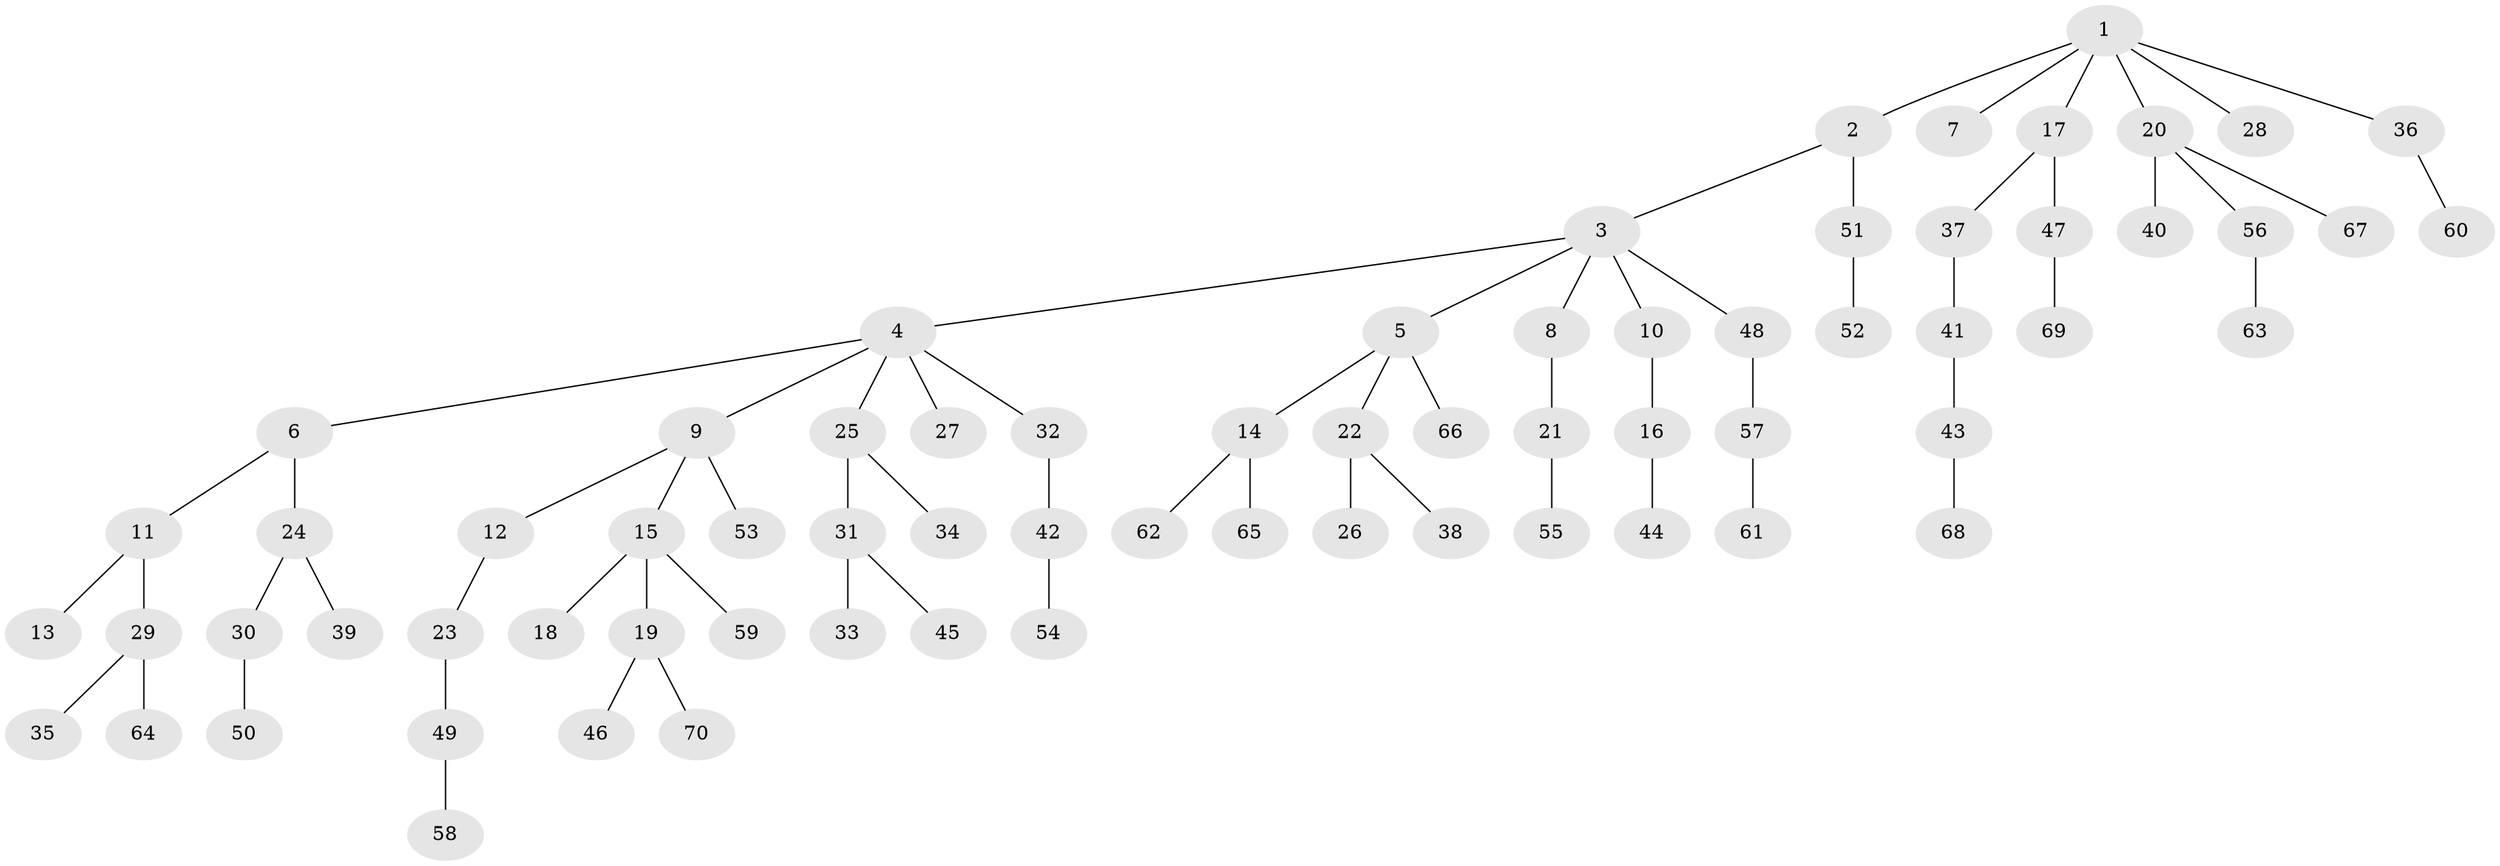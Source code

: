 // coarse degree distribution, {2: 0.2619047619047619, 1: 0.6428571428571429, 14: 0.023809523809523808, 6: 0.023809523809523808, 3: 0.023809523809523808, 10: 0.023809523809523808}
// Generated by graph-tools (version 1.1) at 2025/55/03/04/25 21:55:48]
// undirected, 70 vertices, 69 edges
graph export_dot {
graph [start="1"]
  node [color=gray90,style=filled];
  1;
  2;
  3;
  4;
  5;
  6;
  7;
  8;
  9;
  10;
  11;
  12;
  13;
  14;
  15;
  16;
  17;
  18;
  19;
  20;
  21;
  22;
  23;
  24;
  25;
  26;
  27;
  28;
  29;
  30;
  31;
  32;
  33;
  34;
  35;
  36;
  37;
  38;
  39;
  40;
  41;
  42;
  43;
  44;
  45;
  46;
  47;
  48;
  49;
  50;
  51;
  52;
  53;
  54;
  55;
  56;
  57;
  58;
  59;
  60;
  61;
  62;
  63;
  64;
  65;
  66;
  67;
  68;
  69;
  70;
  1 -- 2;
  1 -- 7;
  1 -- 17;
  1 -- 20;
  1 -- 28;
  1 -- 36;
  2 -- 3;
  2 -- 51;
  3 -- 4;
  3 -- 5;
  3 -- 8;
  3 -- 10;
  3 -- 48;
  4 -- 6;
  4 -- 9;
  4 -- 25;
  4 -- 27;
  4 -- 32;
  5 -- 14;
  5 -- 22;
  5 -- 66;
  6 -- 11;
  6 -- 24;
  8 -- 21;
  9 -- 12;
  9 -- 15;
  9 -- 53;
  10 -- 16;
  11 -- 13;
  11 -- 29;
  12 -- 23;
  14 -- 62;
  14 -- 65;
  15 -- 18;
  15 -- 19;
  15 -- 59;
  16 -- 44;
  17 -- 37;
  17 -- 47;
  19 -- 46;
  19 -- 70;
  20 -- 40;
  20 -- 56;
  20 -- 67;
  21 -- 55;
  22 -- 26;
  22 -- 38;
  23 -- 49;
  24 -- 30;
  24 -- 39;
  25 -- 31;
  25 -- 34;
  29 -- 35;
  29 -- 64;
  30 -- 50;
  31 -- 33;
  31 -- 45;
  32 -- 42;
  36 -- 60;
  37 -- 41;
  41 -- 43;
  42 -- 54;
  43 -- 68;
  47 -- 69;
  48 -- 57;
  49 -- 58;
  51 -- 52;
  56 -- 63;
  57 -- 61;
}
